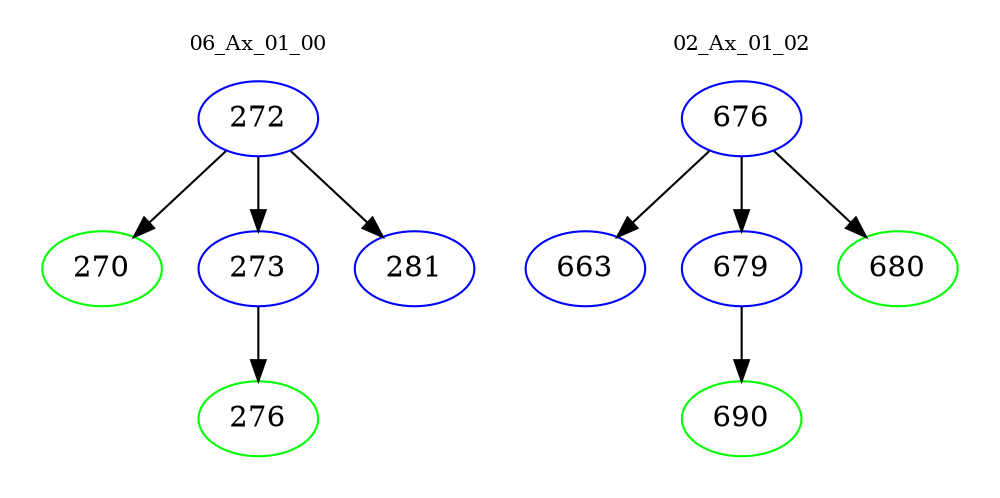 digraph{
subgraph cluster_0 {
color = white
label = "06_Ax_01_00";
fontsize=10;
T0_272 [label="272", color="blue"]
T0_272 -> T0_270 [color="black"]
T0_270 [label="270", color="green"]
T0_272 -> T0_273 [color="black"]
T0_273 [label="273", color="blue"]
T0_273 -> T0_276 [color="black"]
T0_276 [label="276", color="green"]
T0_272 -> T0_281 [color="black"]
T0_281 [label="281", color="blue"]
}
subgraph cluster_1 {
color = white
label = "02_Ax_01_02";
fontsize=10;
T1_676 [label="676", color="blue"]
T1_676 -> T1_663 [color="black"]
T1_663 [label="663", color="blue"]
T1_676 -> T1_679 [color="black"]
T1_679 [label="679", color="blue"]
T1_679 -> T1_690 [color="black"]
T1_690 [label="690", color="green"]
T1_676 -> T1_680 [color="black"]
T1_680 [label="680", color="green"]
}
}

